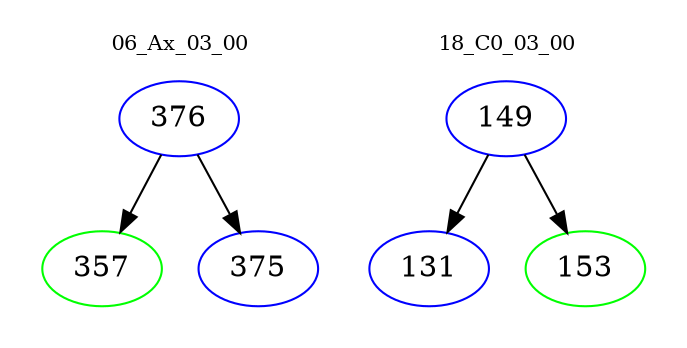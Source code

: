 digraph{
subgraph cluster_0 {
color = white
label = "06_Ax_03_00";
fontsize=10;
T0_376 [label="376", color="blue"]
T0_376 -> T0_357 [color="black"]
T0_357 [label="357", color="green"]
T0_376 -> T0_375 [color="black"]
T0_375 [label="375", color="blue"]
}
subgraph cluster_1 {
color = white
label = "18_C0_03_00";
fontsize=10;
T1_149 [label="149", color="blue"]
T1_149 -> T1_131 [color="black"]
T1_131 [label="131", color="blue"]
T1_149 -> T1_153 [color="black"]
T1_153 [label="153", color="green"]
}
}
